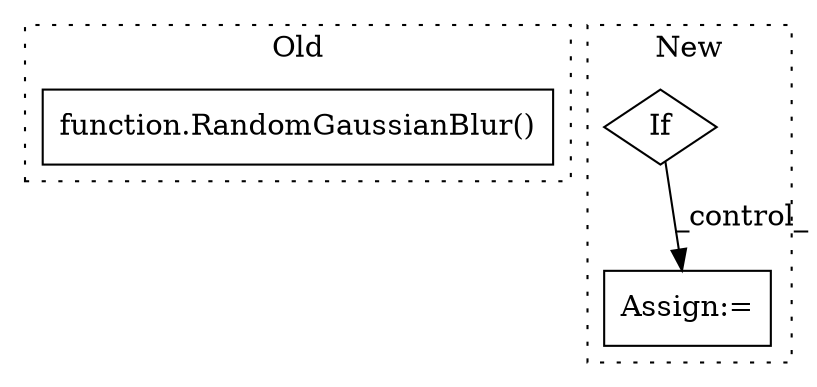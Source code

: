 digraph G {
subgraph cluster0 {
1 [label="function.RandomGaussianBlur()" a="75" s="7478" l="48" shape="box"];
label = "Old";
style="dotted";
}
subgraph cluster1 {
2 [label="If" a="96" s="9104" l="3" shape="diamond"];
3 [label="Assign:=" a="68" s="9236" l="3" shape="box"];
label = "New";
style="dotted";
}
2 -> 3 [label="_control_"];
}